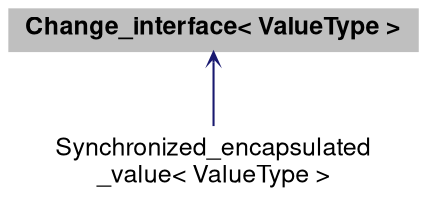 digraph "Change_interface&lt; ValueType &gt;"
{
 // LATEX_PDF_SIZE
  bgcolor="transparent";
  edge [fontname="Helvetica,Arial,sans-serif",fontsize=15,labelfontsize=15 arrowhead=open arrowtail=open arrowsize=0.5];
  node [fontname="Helvetica,Arial,sans-serif",fontsize=15,fontsize=12 shape=plaintext];
  Node1 [label=<<b>Change_interface&lt; ValueType &gt;</b>>,height=0.2,width=0.4,color="black", fillcolor="grey75", style="filled", fontcolor="black",tooltip="is a sample of changer abstract interface for Synchronized_encapsulated_value"];
  Node1 -> Node2 [dir="back",color="midnightblue",style="solid"];
  Node2 [label="Synchronized_encapsulated\l_value\< ValueType \>",height=0.2,width=0.4,color="black",URL="$classSynchronized__encapsulated__value.html",tooltip="encapsulating class with only public accessor and mutator intrfaces"];
}
